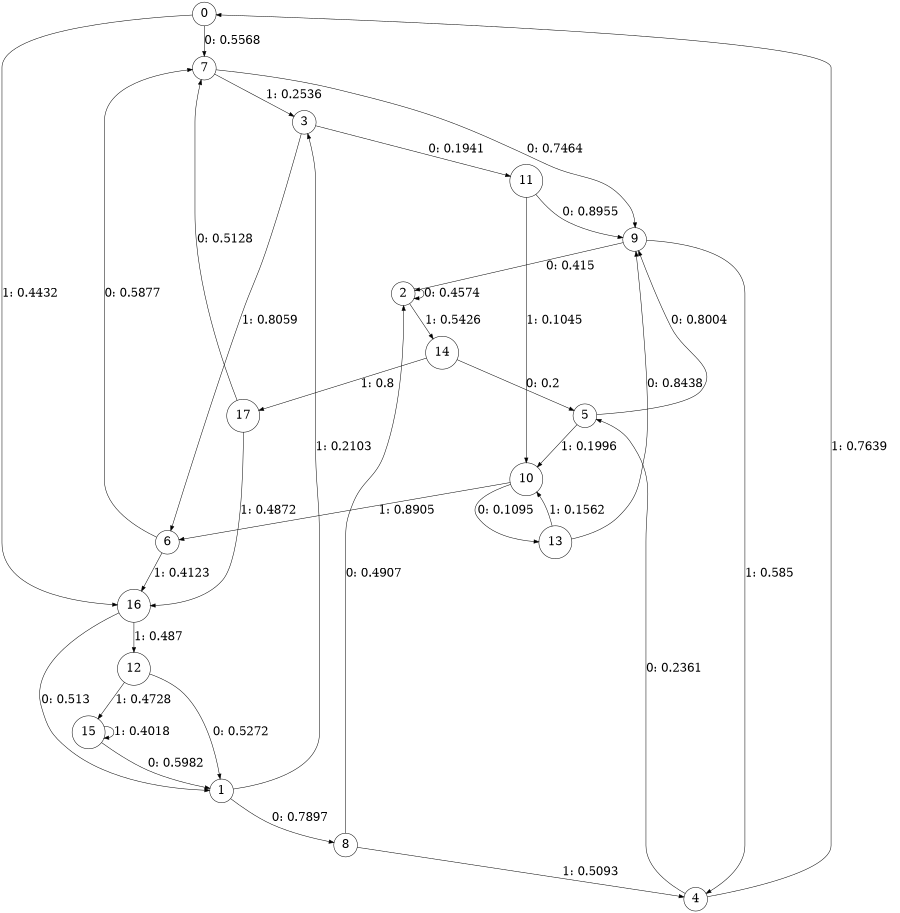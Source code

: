 digraph "ch6faceL6" {
size = "6,8.5";
ratio = "fill";
node [shape = circle];
node [fontsize = 24];
edge [fontsize = 24];
0 -> 7 [label = "0: 0.5568   "];
0 -> 16 [label = "1: 0.4432   "];
1 -> 8 [label = "0: 0.7897   "];
1 -> 3 [label = "1: 0.2103   "];
2 -> 2 [label = "0: 0.4574   "];
2 -> 14 [label = "1: 0.5426   "];
3 -> 11 [label = "0: 0.1941   "];
3 -> 6 [label = "1: 0.8059   "];
4 -> 5 [label = "0: 0.2361   "];
4 -> 0 [label = "1: 0.7639   "];
5 -> 9 [label = "0: 0.8004   "];
5 -> 10 [label = "1: 0.1996   "];
6 -> 7 [label = "0: 0.5877   "];
6 -> 16 [label = "1: 0.4123   "];
7 -> 9 [label = "0: 0.7464   "];
7 -> 3 [label = "1: 0.2536   "];
8 -> 2 [label = "0: 0.4907   "];
8 -> 4 [label = "1: 0.5093   "];
9 -> 2 [label = "0: 0.415    "];
9 -> 4 [label = "1: 0.585    "];
10 -> 13 [label = "0: 0.1095   "];
10 -> 6 [label = "1: 0.8905   "];
11 -> 9 [label = "0: 0.8955   "];
11 -> 10 [label = "1: 0.1045   "];
12 -> 1 [label = "0: 0.5272   "];
12 -> 15 [label = "1: 0.4728   "];
13 -> 9 [label = "0: 0.8438   "];
13 -> 10 [label = "1: 0.1562   "];
14 -> 5 [label = "0: 0.2      "];
14 -> 17 [label = "1: 0.8      "];
15 -> 1 [label = "0: 0.5982   "];
15 -> 15 [label = "1: 0.4018   "];
16 -> 1 [label = "0: 0.513    "];
16 -> 12 [label = "1: 0.487    "];
17 -> 7 [label = "0: 0.5128   "];
17 -> 16 [label = "1: 0.4872   "];
}